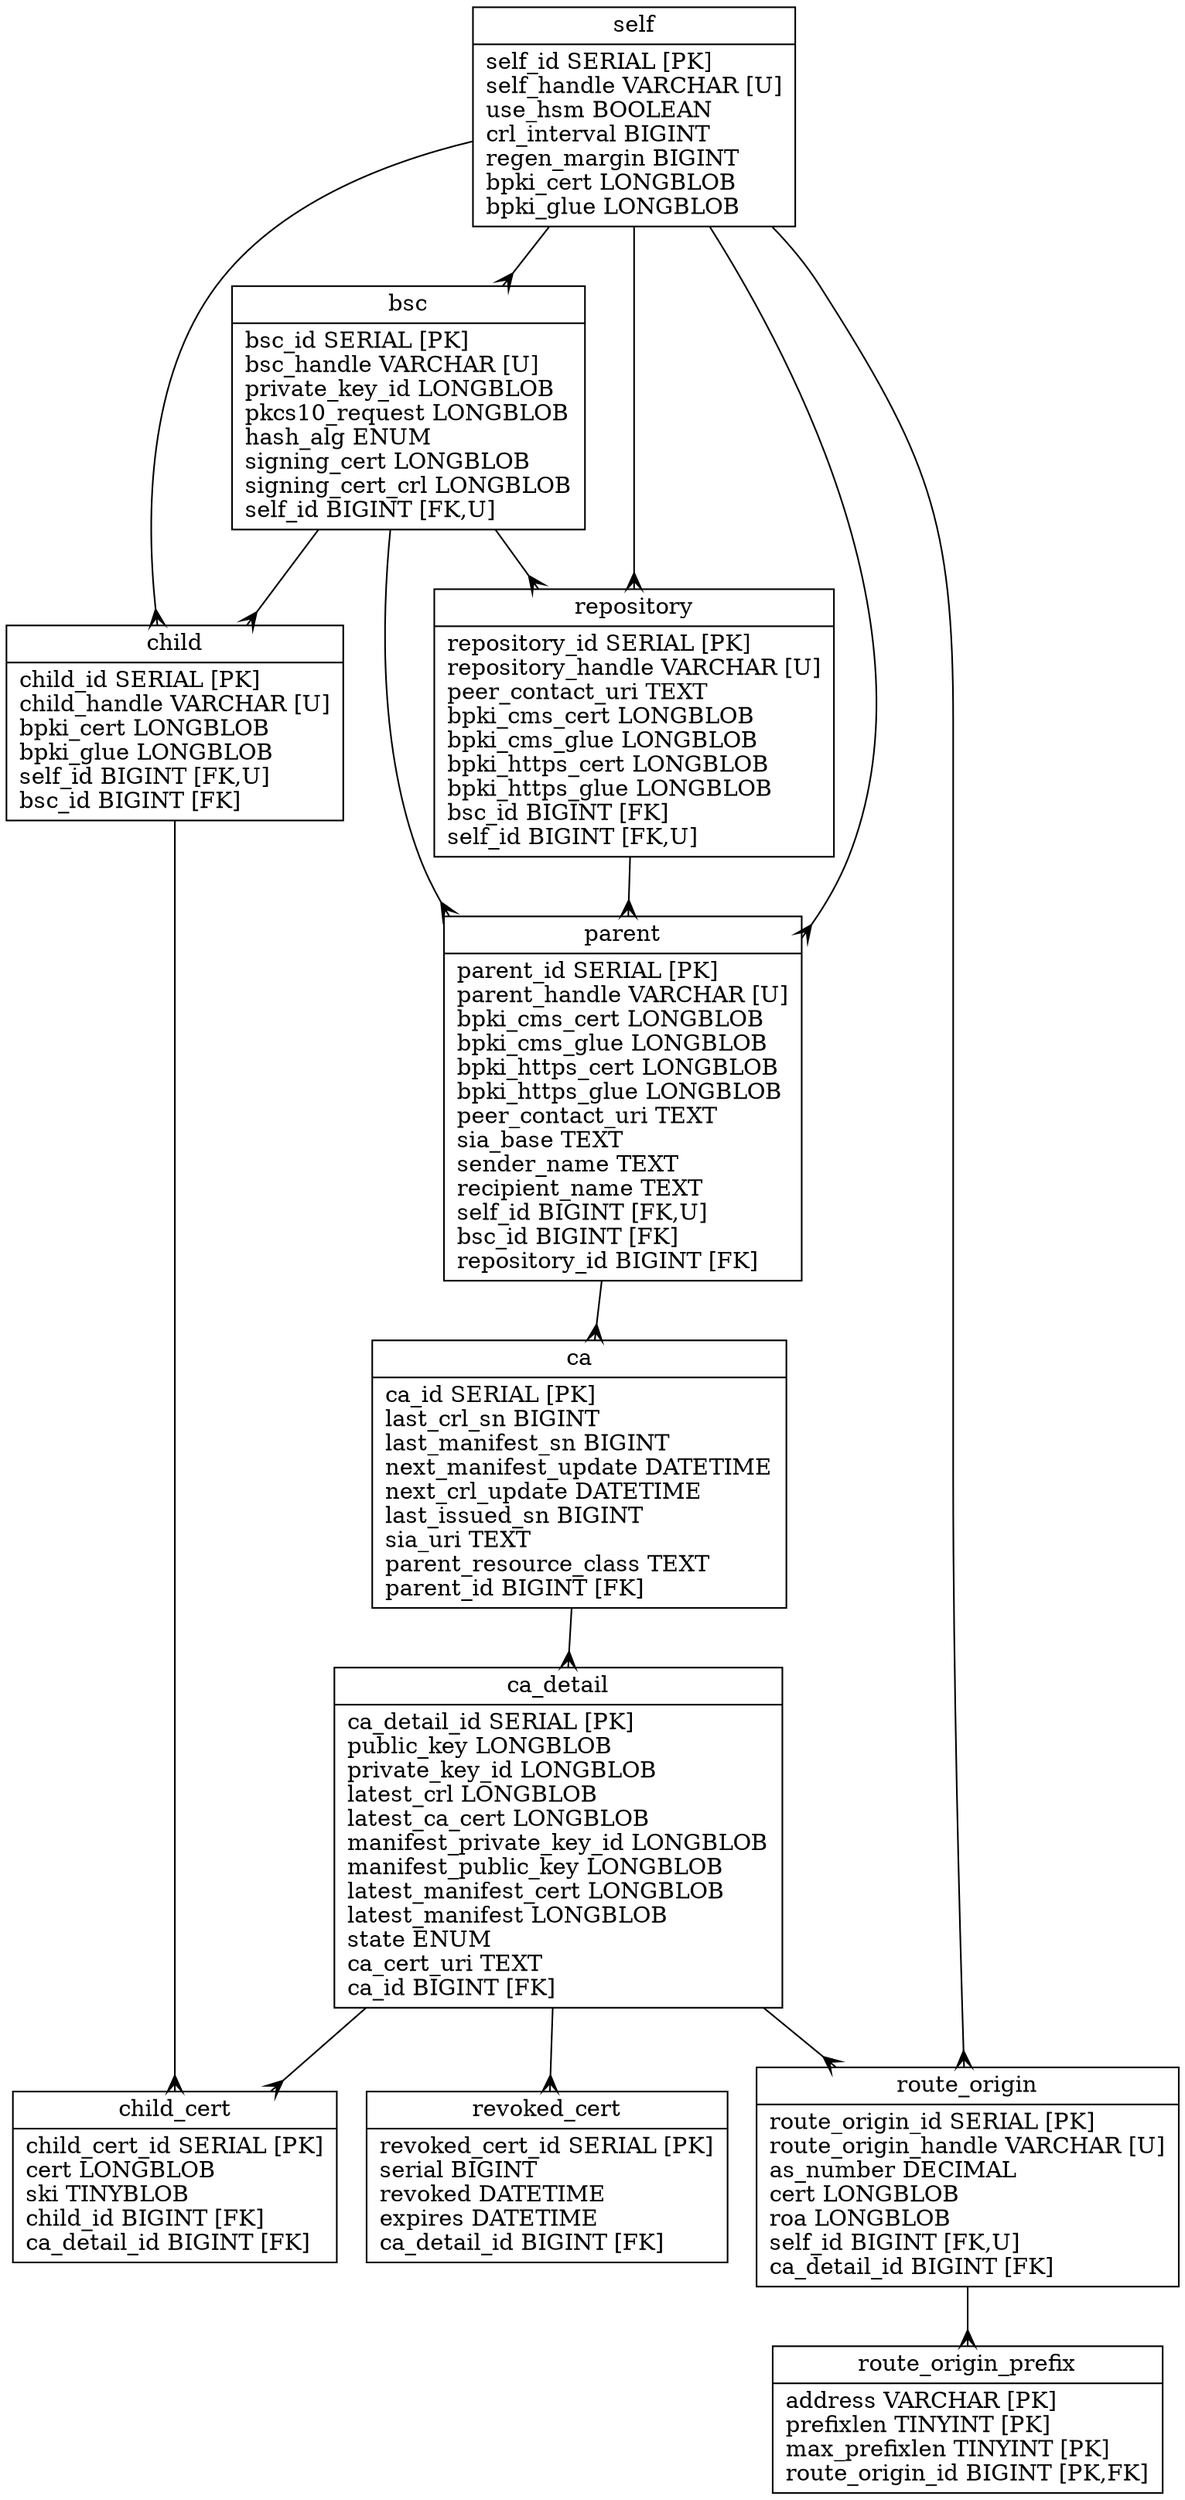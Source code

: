 // Automatically generated from rpkid.sql

digraph test {
	edge [arrowtail=none, arrowhead=crow];
	graph [ratio=fill, overlap=false, bgcolor=white];
	node [label="\N", fillcolor=white, shape=record, style=filled];
	self [label="{self\n|self_id\ SERIAL\ [PK]\lself_handle\ VARCHAR\ [U]\luse_hsm\ BOOLEAN\lcrl_interval\ BIGINT\lregen_margin\ BIGINT\lbpki_cert\ LONGBLOB\lbpki_glue\ LONGBLOB\l}"];
	bsc [label="{bsc\n|bsc_id\ SERIAL\ [PK]\lbsc_handle\ VARCHAR\ [U]\lprivate_key_id\ LONGBLOB\lpkcs10_request\ LONGBLOB\lhash_alg\ ENUM\lsigning_cert\ LONGBLOB\lsigning_cert_crl\ LONGBLOB\lself_id\ BIGINT\ [FK,U]\l}"];
	repository [label="{repository\n|repository_id\ SERIAL\ [PK]\lrepository_handle\ VARCHAR\ [U]\lpeer_contact_uri\ TEXT\lbpki_cms_cert\ LONGBLOB\lbpki_cms_glue\ LONGBLOB\lbpki_https_cert\ LONGBLOB\lbpki_https_glue\ LONGBLOB\lbsc_id\ BIGINT\ [FK]\lself_id\ BIGINT\ [FK,U]\l}"];
	parent [label="{parent\n|parent_id\ SERIAL\ [PK]\lparent_handle\ VARCHAR\ [U]\lbpki_cms_cert\ LONGBLOB\lbpki_cms_glue\ LONGBLOB\lbpki_https_cert\ LONGBLOB\lbpki_https_glue\ LONGBLOB\lpeer_contact_uri\ TEXT\lsia_base\ TEXT\lsender_name\ TEXT\lrecipient_name\ TEXT\lself_id\ BIGINT\ [FK,U]\lbsc_id\ BIGINT\ [FK]\lrepository_id\ BIGINT\ [FK]\l}"];
	ca [label="{ca\n|ca_id\ SERIAL\ [PK]\llast_crl_sn\ BIGINT\llast_manifest_sn\ BIGINT\lnext_manifest_update\ DATETIME\lnext_crl_update\ DATETIME\llast_issued_sn\ BIGINT\lsia_uri\ TEXT\lparent_resource_class\ TEXT\lparent_id\ BIGINT\ [FK]\l}"];
	ca_detail [label="{ca_detail\n|ca_detail_id\ SERIAL\ [PK]\lpublic_key\ LONGBLOB\lprivate_key_id\ LONGBLOB\llatest_crl\ LONGBLOB\llatest_ca_cert\ LONGBLOB\lmanifest_private_key_id\ LONGBLOB\lmanifest_public_key\ LONGBLOB\llatest_manifest_cert\ LONGBLOB\llatest_manifest\ LONGBLOB\lstate\ ENUM\lca_cert_uri\ TEXT\lca_id\ BIGINT\ [FK]\l}"];
	child [label="{child\n|child_id\ SERIAL\ [PK]\lchild_handle\ VARCHAR\ [U]\lbpki_cert\ LONGBLOB\lbpki_glue\ LONGBLOB\lself_id\ BIGINT\ [FK,U]\lbsc_id\ BIGINT\ [FK]\l}"];
	child_cert [label="{child_cert\n|child_cert_id\ SERIAL\ [PK]\lcert\ LONGBLOB\lski\ TINYBLOB\lchild_id\ BIGINT\ [FK]\lca_detail_id\ BIGINT\ [FK]\l}"];
	revoked_cert [label="{revoked_cert\n|revoked_cert_id\ SERIAL\ [PK]\lserial\ BIGINT\lrevoked\ DATETIME\lexpires\ DATETIME\lca_detail_id\ BIGINT\ [FK]\l}"];
	route_origin [label="{route_origin\n|route_origin_id\ SERIAL\ [PK]\lroute_origin_handle\ VARCHAR\ [U]\las_number\ DECIMAL\lcert\ LONGBLOB\lroa\ LONGBLOB\lself_id\ BIGINT\ [FK,U]\lca_detail_id\ BIGINT\ [FK]\l}"];
	route_origin_prefix [label="{route_origin_prefix\n|address\ VARCHAR\ [PK]\lprefixlen\ TINYINT\ [PK]\lmax_prefixlen\ TINYINT\ [PK]\lroute_origin_id\ BIGINT\ [PK,FK]\l}"];
	bsc -> child;
	bsc -> parent;
	bsc -> repository;
	ca -> ca_detail;
	ca_detail -> child_cert;
	ca_detail -> revoked_cert;
	ca_detail -> route_origin;
	child -> child_cert;
	parent -> ca;
	repository -> parent;
	route_origin -> route_origin_prefix;
	self -> bsc;
	self -> child;
	self -> parent;
	self -> repository;
	self -> route_origin;
}
